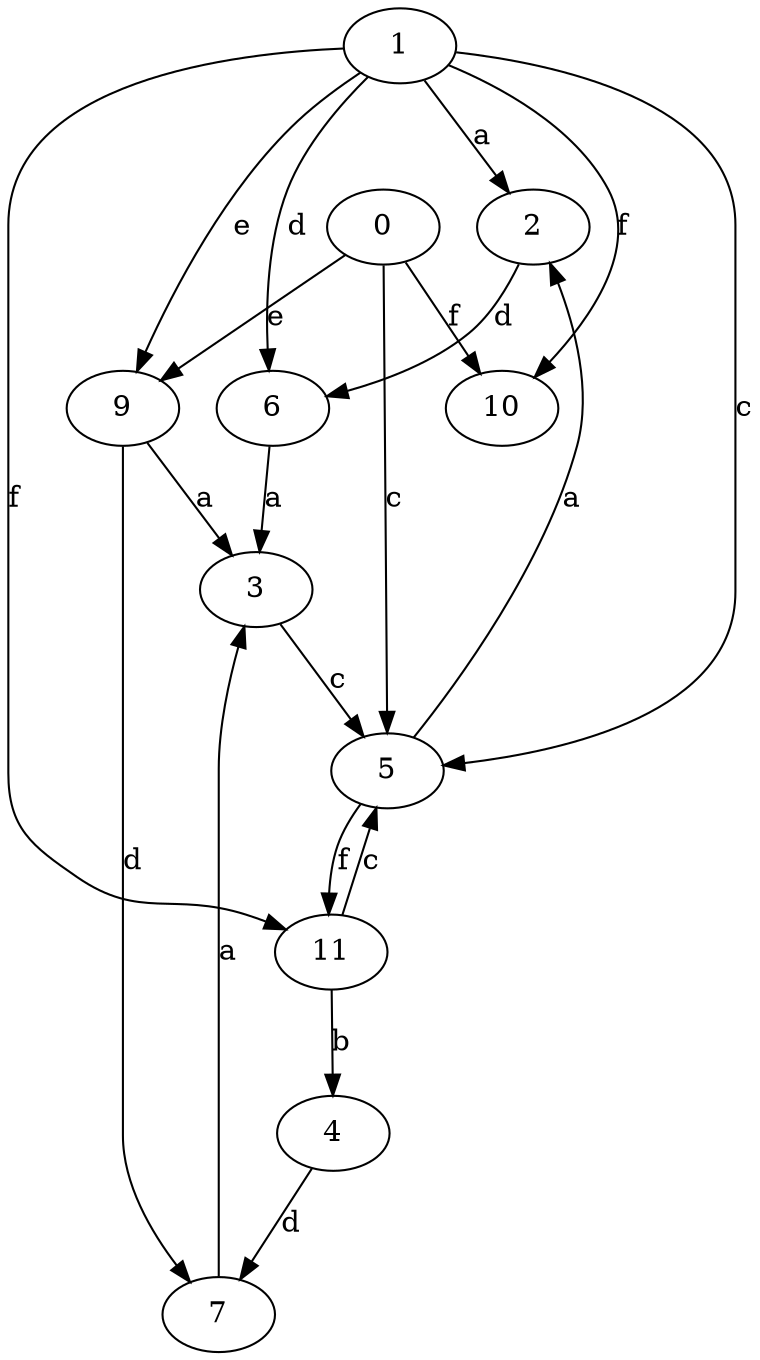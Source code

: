 strict digraph  {
2;
3;
4;
5;
6;
0;
7;
9;
1;
10;
11;
2 -> 6  [label=d];
3 -> 5  [label=c];
4 -> 7  [label=d];
5 -> 2  [label=a];
5 -> 11  [label=f];
6 -> 3  [label=a];
0 -> 5  [label=c];
0 -> 9  [label=e];
0 -> 10  [label=f];
7 -> 3  [label=a];
9 -> 3  [label=a];
9 -> 7  [label=d];
1 -> 2  [label=a];
1 -> 5  [label=c];
1 -> 6  [label=d];
1 -> 9  [label=e];
1 -> 10  [label=f];
1 -> 11  [label=f];
11 -> 4  [label=b];
11 -> 5  [label=c];
}
